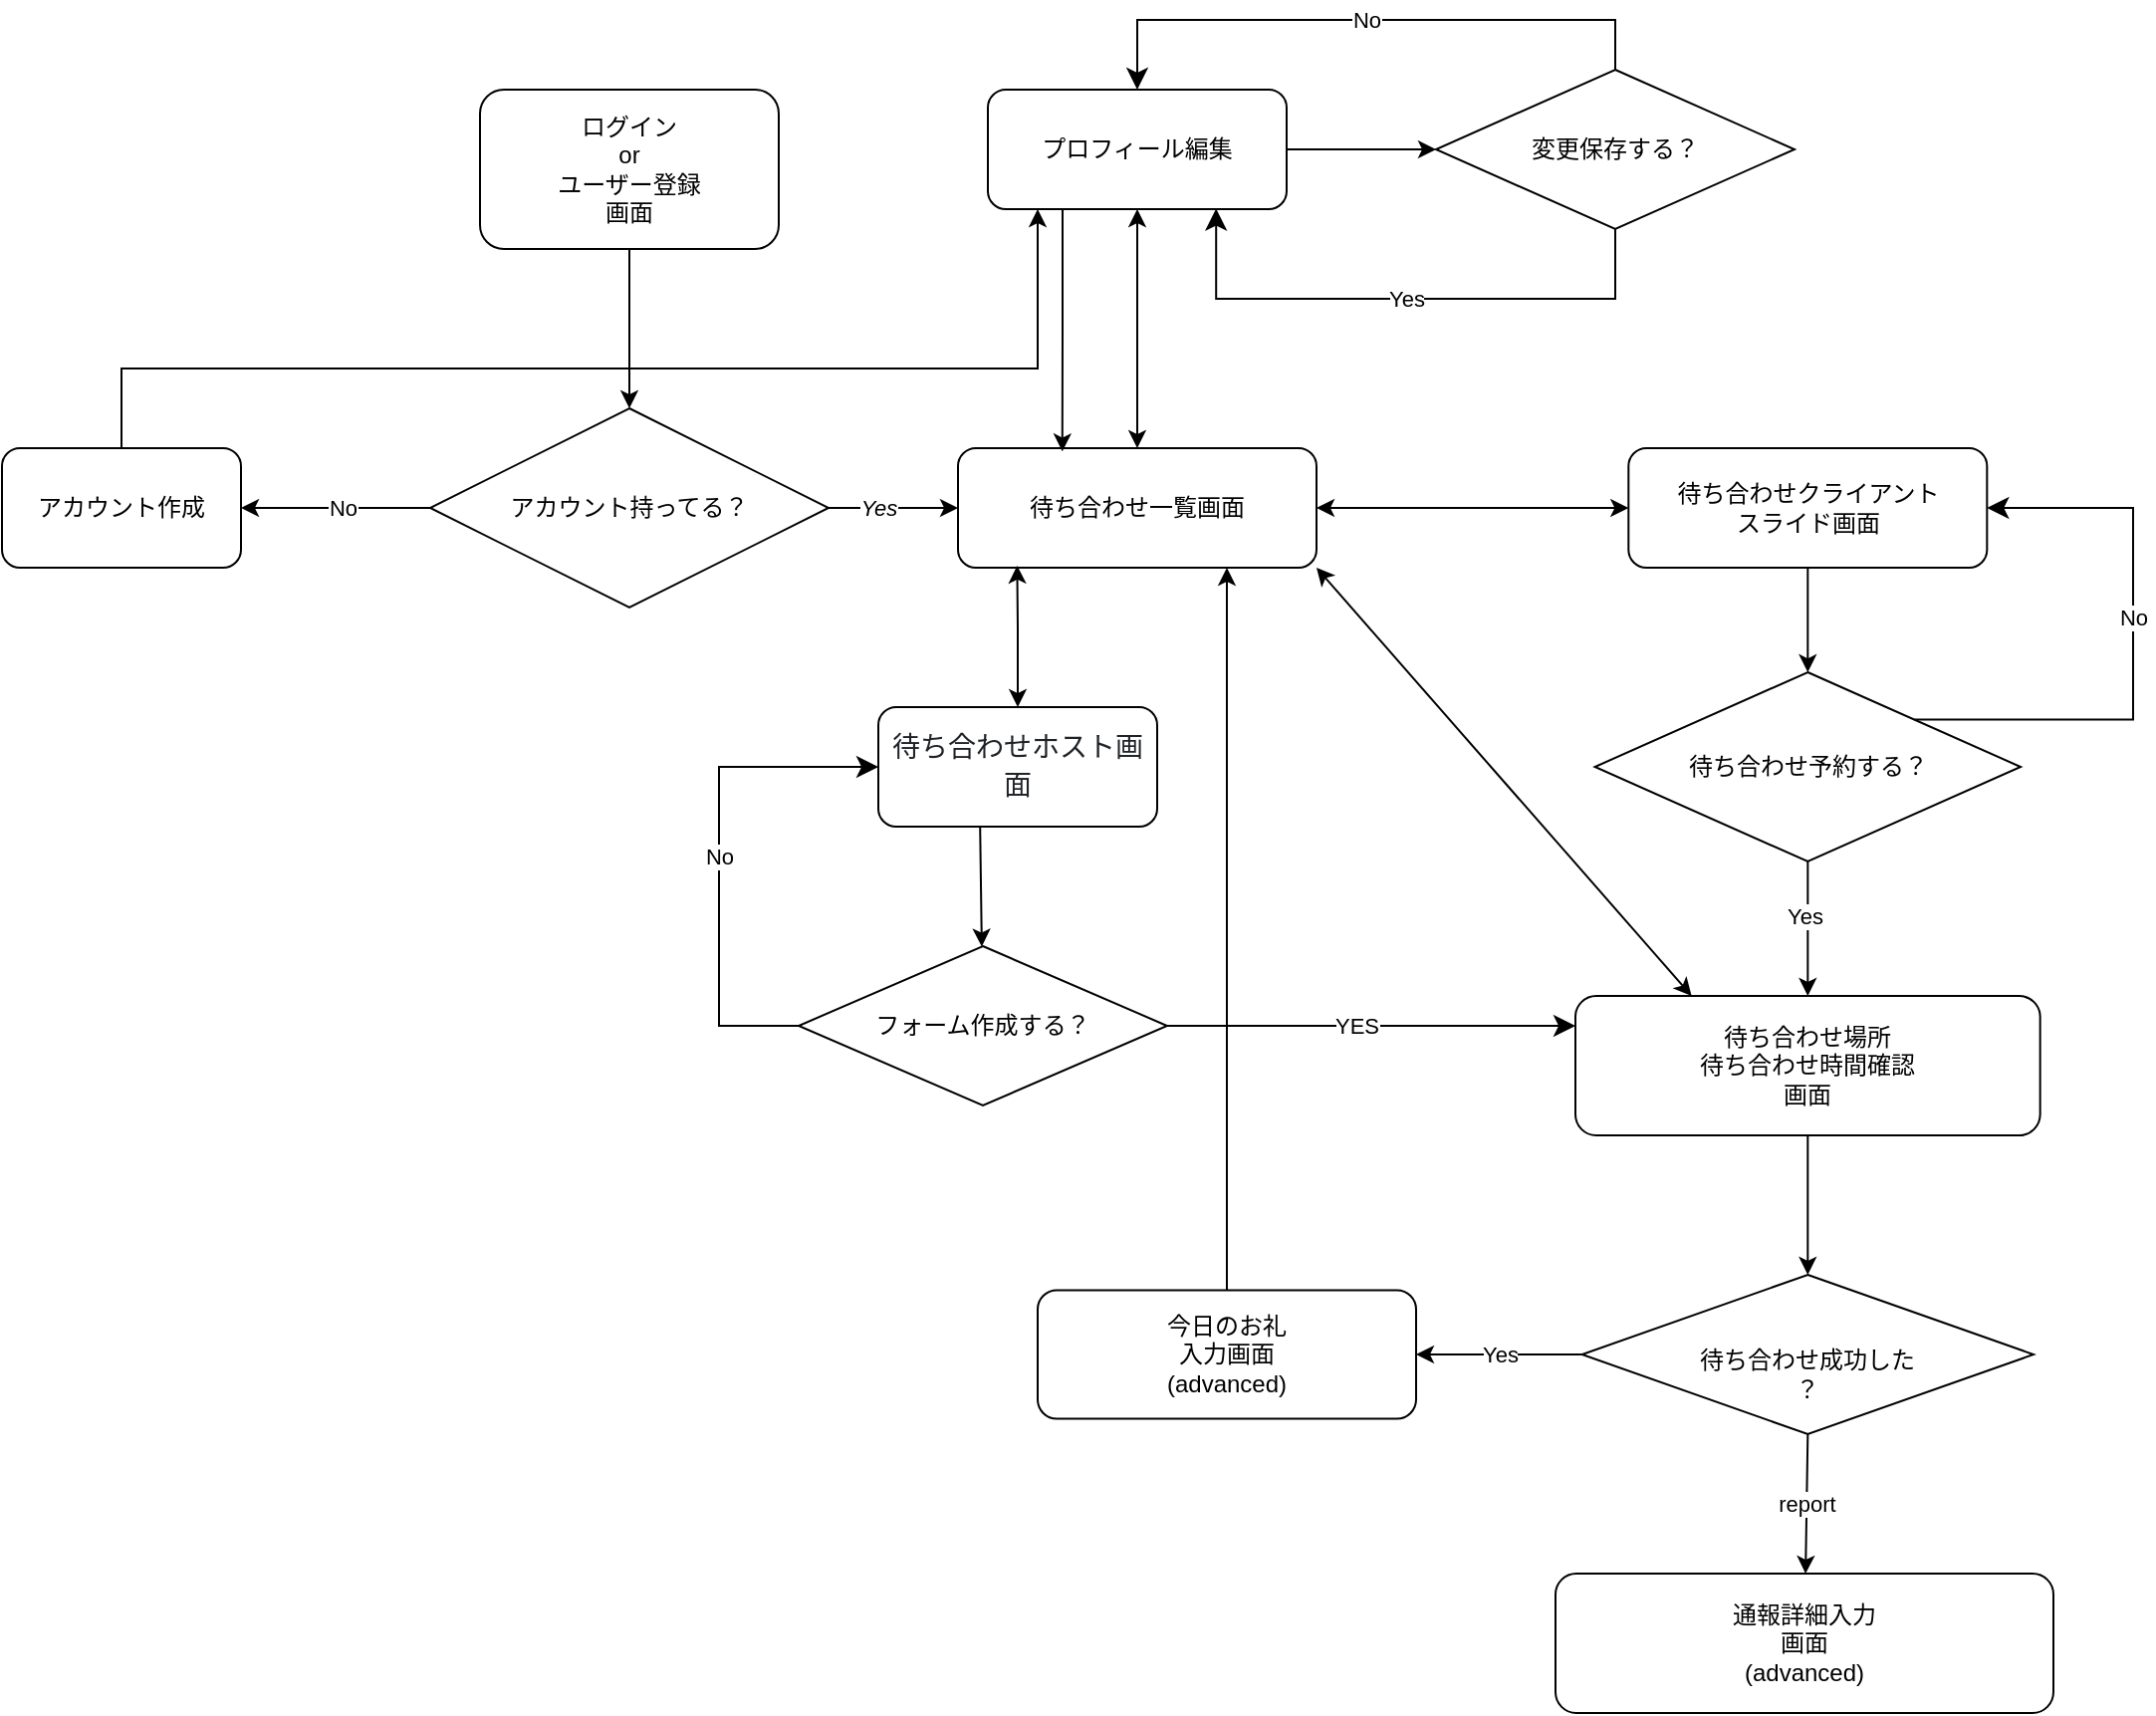 <mxfile version="21.3.2" type="device">
  <diagram id="C5RBs43oDa-KdzZeNtuy" name="Page-1">
    <mxGraphModel dx="2140" dy="686" grid="1" gridSize="10" guides="1" tooltips="1" connect="1" arrows="1" fold="1" page="1" pageScale="1" pageWidth="827" pageHeight="1169" math="0" shadow="0">
      <root>
        <mxCell id="WIyWlLk6GJQsqaUBKTNV-0" />
        <mxCell id="WIyWlLk6GJQsqaUBKTNV-1" parent="WIyWlLk6GJQsqaUBKTNV-0" />
        <mxCell id="m0gL8d1zl3wzNUjcXdiO-0" value="ログイン&lt;br&gt;or&lt;br&gt;ユーザー登録&lt;br&gt;画面" style="rounded=1;whiteSpace=wrap;html=1;" vertex="1" parent="WIyWlLk6GJQsqaUBKTNV-1">
          <mxGeometry x="-50" y="75" width="150" height="80" as="geometry" />
        </mxCell>
        <mxCell id="m0gL8d1zl3wzNUjcXdiO-1" value="アカウント持ってる？" style="rhombus;whiteSpace=wrap;html=1;" vertex="1" parent="WIyWlLk6GJQsqaUBKTNV-1">
          <mxGeometry x="-75" y="235" width="200" height="100" as="geometry" />
        </mxCell>
        <mxCell id="m0gL8d1zl3wzNUjcXdiO-5" value="" style="endArrow=classic;html=1;rounded=0;" edge="1" parent="WIyWlLk6GJQsqaUBKTNV-1" source="m0gL8d1zl3wzNUjcXdiO-0" target="m0gL8d1zl3wzNUjcXdiO-1">
          <mxGeometry width="50" height="50" relative="1" as="geometry">
            <mxPoint x="40" y="265" as="sourcePoint" />
            <mxPoint x="90" y="215" as="targetPoint" />
          </mxGeometry>
        </mxCell>
        <mxCell id="m0gL8d1zl3wzNUjcXdiO-23" style="edgeStyle=orthogonalEdgeStyle;rounded=0;orthogonalLoop=1;jettySize=auto;html=1;exitX=0.5;exitY=0;exitDx=0;exitDy=0;" edge="1" parent="WIyWlLk6GJQsqaUBKTNV-1" source="m0gL8d1zl3wzNUjcXdiO-6" target="m0gL8d1zl3wzNUjcXdiO-12">
          <mxGeometry relative="1" as="geometry">
            <mxPoint x="260" y="225" as="targetPoint" />
            <Array as="points">
              <mxPoint x="-230" y="215" />
              <mxPoint x="230" y="215" />
            </Array>
          </mxGeometry>
        </mxCell>
        <mxCell id="m0gL8d1zl3wzNUjcXdiO-6" value="アカウント作成" style="rounded=1;whiteSpace=wrap;html=1;" vertex="1" parent="WIyWlLk6GJQsqaUBKTNV-1">
          <mxGeometry x="-290" y="255" width="120" height="60" as="geometry" />
        </mxCell>
        <mxCell id="m0gL8d1zl3wzNUjcXdiO-8" value="" style="endArrow=classic;html=1;rounded=0;" edge="1" parent="WIyWlLk6GJQsqaUBKTNV-1" source="m0gL8d1zl3wzNUjcXdiO-1" target="m0gL8d1zl3wzNUjcXdiO-6">
          <mxGeometry width="50" height="50" relative="1" as="geometry">
            <mxPoint x="40" y="265" as="sourcePoint" />
            <mxPoint x="90" y="215" as="targetPoint" />
          </mxGeometry>
        </mxCell>
        <mxCell id="m0gL8d1zl3wzNUjcXdiO-9" value="No" style="edgeLabel;html=1;align=center;verticalAlign=middle;resizable=0;points=[];" vertex="1" connectable="0" parent="m0gL8d1zl3wzNUjcXdiO-8">
          <mxGeometry x="0.203" y="-2" relative="1" as="geometry">
            <mxPoint x="13" y="2" as="offset" />
          </mxGeometry>
        </mxCell>
        <mxCell id="m0gL8d1zl3wzNUjcXdiO-10" value="待ち合わせ一覧画面" style="rounded=1;whiteSpace=wrap;html=1;" vertex="1" parent="WIyWlLk6GJQsqaUBKTNV-1">
          <mxGeometry x="190" y="255" width="180" height="60" as="geometry" />
        </mxCell>
        <mxCell id="m0gL8d1zl3wzNUjcXdiO-11" value="Yes" style="endArrow=classic;html=1;rounded=0;fontStyle=2" edge="1" parent="WIyWlLk6GJQsqaUBKTNV-1" source="m0gL8d1zl3wzNUjcXdiO-1" target="m0gL8d1zl3wzNUjcXdiO-10">
          <mxGeometry x="-0.231" width="50" height="50" relative="1" as="geometry">
            <mxPoint x="40" y="325" as="sourcePoint" />
            <mxPoint x="90" y="275" as="targetPoint" />
            <mxPoint as="offset" />
          </mxGeometry>
        </mxCell>
        <mxCell id="m0gL8d1zl3wzNUjcXdiO-25" style="edgeStyle=orthogonalEdgeStyle;rounded=0;orthogonalLoop=1;jettySize=auto;html=1;exitX=0.25;exitY=1;exitDx=0;exitDy=0;entryX=0.291;entryY=0.028;entryDx=0;entryDy=0;entryPerimeter=0;" edge="1" parent="WIyWlLk6GJQsqaUBKTNV-1" source="m0gL8d1zl3wzNUjcXdiO-12" target="m0gL8d1zl3wzNUjcXdiO-10">
          <mxGeometry relative="1" as="geometry" />
        </mxCell>
        <mxCell id="m0gL8d1zl3wzNUjcXdiO-32" style="edgeStyle=orthogonalEdgeStyle;rounded=0;orthogonalLoop=1;jettySize=auto;html=1;exitX=1;exitY=0.5;exitDx=0;exitDy=0;entryX=0;entryY=0.5;entryDx=0;entryDy=0;" edge="1" parent="WIyWlLk6GJQsqaUBKTNV-1" source="m0gL8d1zl3wzNUjcXdiO-12" target="m0gL8d1zl3wzNUjcXdiO-30">
          <mxGeometry relative="1" as="geometry" />
        </mxCell>
        <mxCell id="m0gL8d1zl3wzNUjcXdiO-12" value="プロフィール編集" style="rounded=1;whiteSpace=wrap;html=1;" vertex="1" parent="WIyWlLk6GJQsqaUBKTNV-1">
          <mxGeometry x="205" y="75" width="150" height="60" as="geometry" />
        </mxCell>
        <mxCell id="m0gL8d1zl3wzNUjcXdiO-14" value="" style="endArrow=classic;startArrow=classic;html=1;rounded=0;" edge="1" parent="WIyWlLk6GJQsqaUBKTNV-1" source="m0gL8d1zl3wzNUjcXdiO-10" target="m0gL8d1zl3wzNUjcXdiO-12">
          <mxGeometry width="50" height="50" relative="1" as="geometry">
            <mxPoint x="40" y="325" as="sourcePoint" />
            <mxPoint x="90" y="275" as="targetPoint" />
          </mxGeometry>
        </mxCell>
        <mxCell id="m0gL8d1zl3wzNUjcXdiO-27" value="&lt;div style=&quot;color: rgb(31, 35, 40); background-color: rgb(255, 255, 255); font-family: &amp;quot;Ricty Diminished&amp;quot;, Consolas, &amp;quot;Courier New&amp;quot;, monospace; font-size: 14px; line-height: 19px;&quot;&gt;待ち合わせホスト画面&lt;/div&gt;" style="rounded=1;whiteSpace=wrap;html=1;" vertex="1" parent="WIyWlLk6GJQsqaUBKTNV-1">
          <mxGeometry x="150" y="385" width="140" height="60" as="geometry" />
        </mxCell>
        <mxCell id="m0gL8d1zl3wzNUjcXdiO-28" value="" style="endArrow=classic;startArrow=classic;html=1;rounded=0;entryX=0.165;entryY=0.983;entryDx=0;entryDy=0;entryPerimeter=0;" edge="1" parent="WIyWlLk6GJQsqaUBKTNV-1" source="m0gL8d1zl3wzNUjcXdiO-27" target="m0gL8d1zl3wzNUjcXdiO-10">
          <mxGeometry width="50" height="50" relative="1" as="geometry">
            <mxPoint x="40" y="325" as="sourcePoint" />
            <mxPoint x="90" y="275" as="targetPoint" />
            <Array as="points">
              <mxPoint x="220" y="345" />
            </Array>
          </mxGeometry>
        </mxCell>
        <mxCell id="m0gL8d1zl3wzNUjcXdiO-30" value="変更保存する？" style="rhombus;whiteSpace=wrap;html=1;" vertex="1" parent="WIyWlLk6GJQsqaUBKTNV-1">
          <mxGeometry x="430" y="65" width="180" height="80" as="geometry" />
        </mxCell>
        <mxCell id="m0gL8d1zl3wzNUjcXdiO-33" value="フォーム作成する？" style="rhombus;whiteSpace=wrap;html=1;" vertex="1" parent="WIyWlLk6GJQsqaUBKTNV-1">
          <mxGeometry x="110" y="505" width="185" height="80" as="geometry" />
        </mxCell>
        <mxCell id="m0gL8d1zl3wzNUjcXdiO-34" value="" style="endArrow=classic;html=1;rounded=0;exitX=0.365;exitY=1.005;exitDx=0;exitDy=0;exitPerimeter=0;" edge="1" parent="WIyWlLk6GJQsqaUBKTNV-1" source="m0gL8d1zl3wzNUjcXdiO-27" target="m0gL8d1zl3wzNUjcXdiO-33">
          <mxGeometry width="50" height="50" relative="1" as="geometry">
            <mxPoint x="190" y="505" as="sourcePoint" />
            <mxPoint x="240" y="455" as="targetPoint" />
          </mxGeometry>
        </mxCell>
        <mxCell id="m0gL8d1zl3wzNUjcXdiO-35" value="" style="edgeStyle=segmentEdgeStyle;endArrow=classic;html=1;curved=0;rounded=0;endSize=8;startSize=8;" edge="1" parent="WIyWlLk6GJQsqaUBKTNV-1" source="m0gL8d1zl3wzNUjcXdiO-33" target="m0gL8d1zl3wzNUjcXdiO-46">
          <mxGeometry width="50" height="50" relative="1" as="geometry">
            <mxPoint x="290" y="545" as="sourcePoint" />
            <mxPoint x="340" y="495" as="targetPoint" />
          </mxGeometry>
        </mxCell>
        <mxCell id="m0gL8d1zl3wzNUjcXdiO-36" value="YES" style="edgeLabel;html=1;align=center;verticalAlign=middle;resizable=0;points=[];" vertex="1" connectable="0" parent="m0gL8d1zl3wzNUjcXdiO-35">
          <mxGeometry x="-0.429" y="-1" relative="1" as="geometry">
            <mxPoint x="36" y="-1" as="offset" />
          </mxGeometry>
        </mxCell>
        <mxCell id="m0gL8d1zl3wzNUjcXdiO-37" value="No" style="edgeStyle=segmentEdgeStyle;endArrow=classic;html=1;curved=0;rounded=0;endSize=8;startSize=8;" edge="1" parent="WIyWlLk6GJQsqaUBKTNV-1" source="m0gL8d1zl3wzNUjcXdiO-33" target="m0gL8d1zl3wzNUjcXdiO-27">
          <mxGeometry width="50" height="50" relative="1" as="geometry">
            <mxPoint x="60" y="545" as="sourcePoint" />
            <mxPoint x="70" y="415" as="targetPoint" />
            <Array as="points">
              <mxPoint x="70" y="545" />
              <mxPoint x="70" y="415" />
            </Array>
          </mxGeometry>
        </mxCell>
        <mxCell id="m0gL8d1zl3wzNUjcXdiO-40" value="Yes" style="edgeStyle=segmentEdgeStyle;endArrow=classic;html=1;curved=0;rounded=0;endSize=8;startSize=8;exitX=0.5;exitY=1;exitDx=0;exitDy=0;entryX=0.764;entryY=0.996;entryDx=0;entryDy=0;entryPerimeter=0;" edge="1" parent="WIyWlLk6GJQsqaUBKTNV-1" source="m0gL8d1zl3wzNUjcXdiO-30" target="m0gL8d1zl3wzNUjcXdiO-12">
          <mxGeometry width="50" height="50" relative="1" as="geometry">
            <mxPoint x="330" y="255" as="sourcePoint" />
            <mxPoint x="380" y="205" as="targetPoint" />
            <Array as="points">
              <mxPoint x="520" y="180" />
              <mxPoint x="320" y="180" />
            </Array>
          </mxGeometry>
        </mxCell>
        <mxCell id="m0gL8d1zl3wzNUjcXdiO-41" value="No" style="edgeStyle=segmentEdgeStyle;endArrow=classic;html=1;curved=0;rounded=0;endSize=8;startSize=8;exitX=0.5;exitY=0;exitDx=0;exitDy=0;entryX=0.5;entryY=0;entryDx=0;entryDy=0;" edge="1" parent="WIyWlLk6GJQsqaUBKTNV-1" source="m0gL8d1zl3wzNUjcXdiO-30" target="m0gL8d1zl3wzNUjcXdiO-12">
          <mxGeometry width="50" height="50" relative="1" as="geometry">
            <mxPoint x="330" y="100" as="sourcePoint" />
            <mxPoint x="380" y="50" as="targetPoint" />
            <Array as="points">
              <mxPoint x="520" y="40" />
              <mxPoint x="280" y="40" />
            </Array>
          </mxGeometry>
        </mxCell>
        <mxCell id="m0gL8d1zl3wzNUjcXdiO-42" value="待ち合わせクライアント&lt;br&gt;スライド画面" style="rounded=1;whiteSpace=wrap;html=1;" vertex="1" parent="WIyWlLk6GJQsqaUBKTNV-1">
          <mxGeometry x="526.66" y="255" width="180" height="60" as="geometry" />
        </mxCell>
        <mxCell id="m0gL8d1zl3wzNUjcXdiO-44" value="待ち合わせ予約する？" style="rhombus;whiteSpace=wrap;html=1;" vertex="1" parent="WIyWlLk6GJQsqaUBKTNV-1">
          <mxGeometry x="509.79" y="367.5" width="213.75" height="95" as="geometry" />
        </mxCell>
        <mxCell id="m0gL8d1zl3wzNUjcXdiO-45" value="" style="endArrow=classic;html=1;rounded=0;exitX=0.5;exitY=1;exitDx=0;exitDy=0;" edge="1" parent="WIyWlLk6GJQsqaUBKTNV-1" source="m0gL8d1zl3wzNUjcXdiO-42" target="m0gL8d1zl3wzNUjcXdiO-44">
          <mxGeometry width="50" height="50" relative="1" as="geometry">
            <mxPoint x="504.79" y="420" as="sourcePoint" />
            <mxPoint x="554.79" y="370" as="targetPoint" />
          </mxGeometry>
        </mxCell>
        <mxCell id="m0gL8d1zl3wzNUjcXdiO-46" value="待ち合わせ場所&lt;br&gt;待ち合わせ時間確認&lt;br&gt;画面" style="rounded=1;whiteSpace=wrap;html=1;" vertex="1" parent="WIyWlLk6GJQsqaUBKTNV-1">
          <mxGeometry x="500" y="530" width="233.33" height="70" as="geometry" />
        </mxCell>
        <mxCell id="m0gL8d1zl3wzNUjcXdiO-47" value="" style="endArrow=classic;html=1;rounded=0;exitX=0.5;exitY=1;exitDx=0;exitDy=0;" edge="1" parent="WIyWlLk6GJQsqaUBKTNV-1" source="m0gL8d1zl3wzNUjcXdiO-44" target="m0gL8d1zl3wzNUjcXdiO-46">
          <mxGeometry width="50" height="50" relative="1" as="geometry">
            <mxPoint x="354.79" y="540" as="sourcePoint" />
            <mxPoint x="614.788" y="660" as="targetPoint" />
          </mxGeometry>
        </mxCell>
        <mxCell id="m0gL8d1zl3wzNUjcXdiO-48" value="Yes" style="edgeLabel;html=1;align=center;verticalAlign=middle;resizable=0;points=[];" vertex="1" connectable="0" parent="m0gL8d1zl3wzNUjcXdiO-47">
          <mxGeometry x="-0.206" y="-2" relative="1" as="geometry">
            <mxPoint as="offset" />
          </mxGeometry>
        </mxCell>
        <mxCell id="m0gL8d1zl3wzNUjcXdiO-50" value="" style="endArrow=classic;startArrow=classic;html=1;rounded=0;exitX=1;exitY=0.5;exitDx=0;exitDy=0;" edge="1" parent="WIyWlLk6GJQsqaUBKTNV-1" source="m0gL8d1zl3wzNUjcXdiO-10" target="m0gL8d1zl3wzNUjcXdiO-42">
          <mxGeometry width="50" height="50" relative="1" as="geometry">
            <mxPoint x="370" y="285" as="sourcePoint" />
            <mxPoint x="460" y="285" as="targetPoint" />
          </mxGeometry>
        </mxCell>
        <mxCell id="m0gL8d1zl3wzNUjcXdiO-51" value="" style="endArrow=classic;startArrow=classic;html=1;rounded=0;exitX=0.25;exitY=0;exitDx=0;exitDy=0;entryX=1;entryY=1;entryDx=0;entryDy=0;" edge="1" parent="WIyWlLk6GJQsqaUBKTNV-1" source="m0gL8d1zl3wzNUjcXdiO-46" target="m0gL8d1zl3wzNUjcXdiO-10">
          <mxGeometry width="50" height="50" relative="1" as="geometry">
            <mxPoint x="290" y="340" as="sourcePoint" />
            <mxPoint x="340" y="290" as="targetPoint" />
          </mxGeometry>
        </mxCell>
        <mxCell id="m0gL8d1zl3wzNUjcXdiO-54" value="No" style="edgeStyle=segmentEdgeStyle;endArrow=classic;html=1;curved=0;rounded=0;endSize=8;startSize=8;exitX=1;exitY=0;exitDx=0;exitDy=0;entryX=1;entryY=0.5;entryDx=0;entryDy=0;" edge="1" parent="WIyWlLk6GJQsqaUBKTNV-1" source="m0gL8d1zl3wzNUjcXdiO-44" target="m0gL8d1zl3wzNUjcXdiO-42">
          <mxGeometry x="0.113" width="50" height="50" relative="1" as="geometry">
            <mxPoint x="700" y="380" as="sourcePoint" />
            <mxPoint x="750" y="330" as="targetPoint" />
            <Array as="points">
              <mxPoint x="780" y="391" />
              <mxPoint x="780" y="285" />
            </Array>
            <mxPoint as="offset" />
          </mxGeometry>
        </mxCell>
        <mxCell id="m0gL8d1zl3wzNUjcXdiO-55" value="待ち合わせ成功した&lt;br style=&quot;font-size: 12px;&quot;&gt;？" style="rhombus;whiteSpace=wrap;html=1;align=center;verticalAlign=middle;horizontal=1;fontSize=12;spacingBottom=-20;" vertex="1" parent="WIyWlLk6GJQsqaUBKTNV-1">
          <mxGeometry x="503.33" y="670" width="226.66" height="80" as="geometry" />
        </mxCell>
        <mxCell id="m0gL8d1zl3wzNUjcXdiO-56" value="" style="endArrow=classic;html=1;rounded=0;" edge="1" parent="WIyWlLk6GJQsqaUBKTNV-1" source="m0gL8d1zl3wzNUjcXdiO-46" target="m0gL8d1zl3wzNUjcXdiO-55">
          <mxGeometry width="50" height="50" relative="1" as="geometry">
            <mxPoint x="290" y="590" as="sourcePoint" />
            <mxPoint x="340" y="540" as="targetPoint" />
          </mxGeometry>
        </mxCell>
        <mxCell id="m0gL8d1zl3wzNUjcXdiO-58" value="今日のお礼&lt;br&gt;入力画面&lt;br&gt;(advanced)" style="rounded=1;whiteSpace=wrap;html=1;" vertex="1" parent="WIyWlLk6GJQsqaUBKTNV-1">
          <mxGeometry x="230" y="677.69" width="190" height="64.62" as="geometry" />
        </mxCell>
        <mxCell id="m0gL8d1zl3wzNUjcXdiO-66" value="" style="endArrow=classic;html=1;rounded=0;entryX=0.75;entryY=1;entryDx=0;entryDy=0;" edge="1" parent="WIyWlLk6GJQsqaUBKTNV-1" source="m0gL8d1zl3wzNUjcXdiO-58" target="m0gL8d1zl3wzNUjcXdiO-10">
          <mxGeometry width="50" height="50" relative="1" as="geometry">
            <mxPoint x="290" y="500" as="sourcePoint" />
            <mxPoint x="340" y="450" as="targetPoint" />
          </mxGeometry>
        </mxCell>
        <mxCell id="m0gL8d1zl3wzNUjcXdiO-84" value="Yes" style="endArrow=classic;html=1;rounded=0;" edge="1" parent="WIyWlLk6GJQsqaUBKTNV-1" source="m0gL8d1zl3wzNUjcXdiO-55" target="m0gL8d1zl3wzNUjcXdiO-58">
          <mxGeometry width="50" height="50" relative="1" as="geometry">
            <mxPoint x="290" y="580" as="sourcePoint" />
            <mxPoint x="340" y="530" as="targetPoint" />
          </mxGeometry>
        </mxCell>
        <mxCell id="m0gL8d1zl3wzNUjcXdiO-85" value="通報詳細入力&lt;br&gt;画面&lt;br&gt;(advanced)" style="rounded=1;whiteSpace=wrap;html=1;" vertex="1" parent="WIyWlLk6GJQsqaUBKTNV-1">
          <mxGeometry x="490" y="820" width="250" height="70" as="geometry" />
        </mxCell>
        <mxCell id="m0gL8d1zl3wzNUjcXdiO-86" value="report" style="endArrow=classic;html=1;rounded=0;exitX=0.5;exitY=1;exitDx=0;exitDy=0;" edge="1" parent="WIyWlLk6GJQsqaUBKTNV-1" source="m0gL8d1zl3wzNUjcXdiO-55" target="m0gL8d1zl3wzNUjcXdiO-85">
          <mxGeometry width="50" height="50" relative="1" as="geometry">
            <mxPoint x="290" y="590" as="sourcePoint" />
            <mxPoint x="340" y="540" as="targetPoint" />
          </mxGeometry>
        </mxCell>
      </root>
    </mxGraphModel>
  </diagram>
</mxfile>
